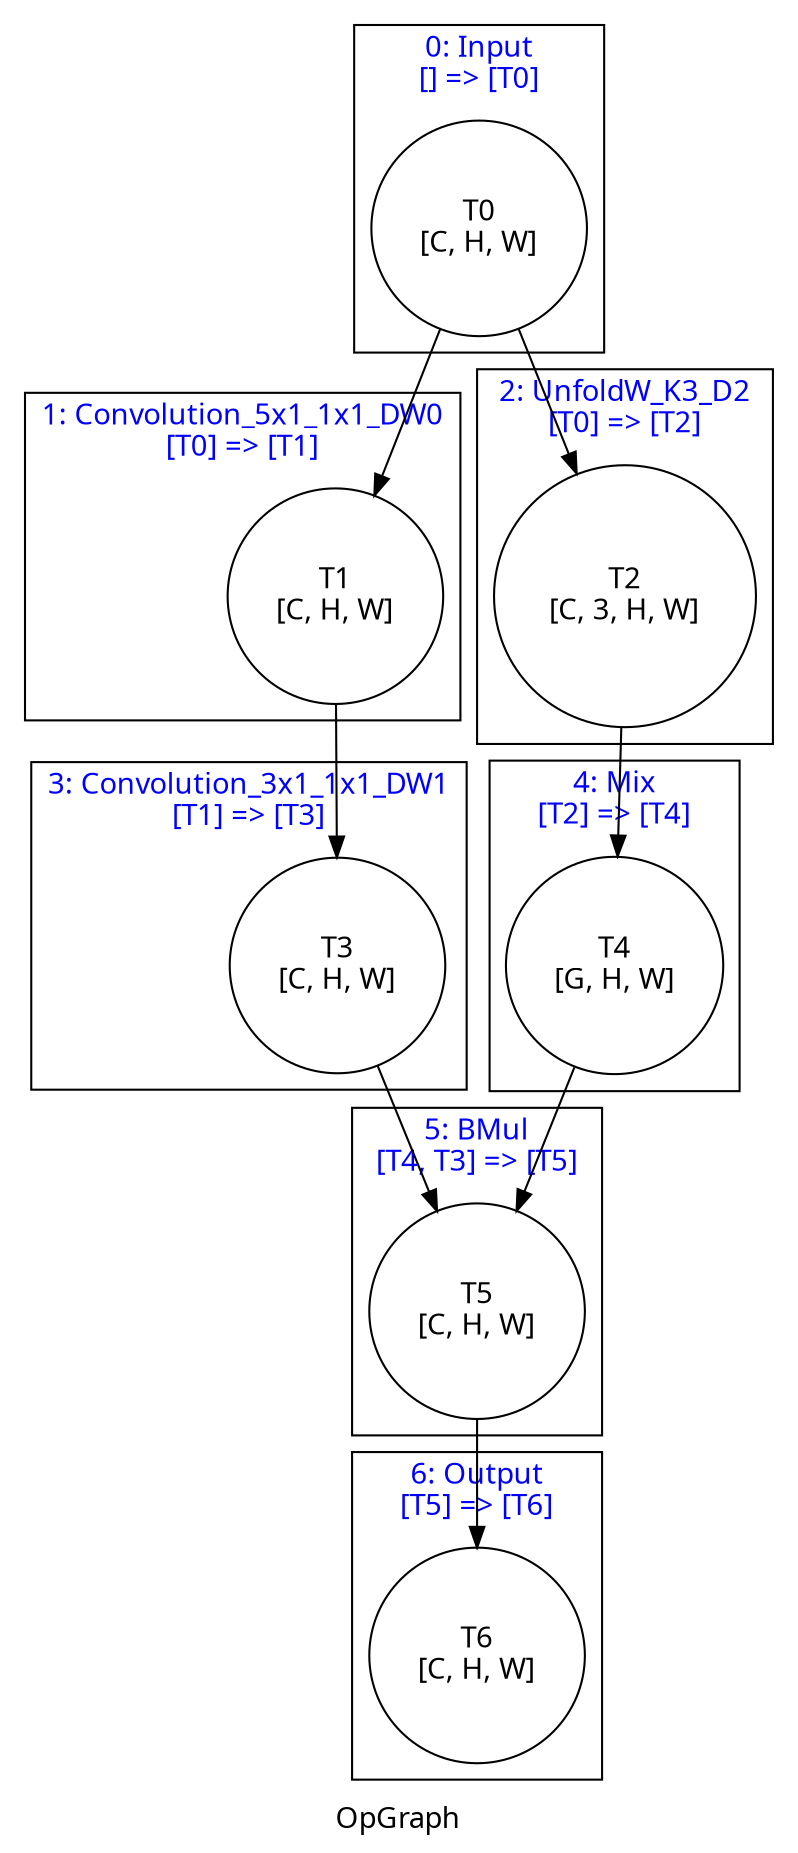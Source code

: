 digraph OpGraph {
    label = "OpGraph"
    fontname = "Graphik";
    subgraph tensors {
        node [shape = circle, color = black, fontname = "Graphik"]
        t_0; t_1; t_2; t_3; t_4; t_5; t_6; 
    }
    subgraph cluster_0 {
        fontcolor = blue;
        label = "0: Input\n[] => [T0]";
        t_0 [label = "T0\n[C, H, W]"];
    }
    subgraph cluster_1 {
        fontcolor = blue;
        label = "1: Convolution_5x1_1x1_DW0\n[T0] => [T1]";
        t_1 [label = "T1\n[C, H, W]"];
    }
    subgraph cluster_2 {
        fontcolor = blue;
        label = "2: UnfoldW_K3_D2\n[T0] => [T2]";
        t_2 [label = "T2\n[C, 3, H, W]"];
    }
    subgraph cluster_3 {
        fontcolor = blue;
        label = "3: Convolution_3x1_1x1_DW1\n[T1] => [T3]";
        t_3 [label = "T3\n[C, H, W]"];
    }
    subgraph cluster_4 {
        fontcolor = blue;
        label = "4: Mix\n[T2] => [T4]";
        t_4 [label = "T4\n[G, H, W]"];
    }
    subgraph cluster_5 {
        fontcolor = blue;
        label = "5: BMul\n[T4, T3] => [T5]";
        t_5 [label = "T5\n[C, H, W]"];
    }
    subgraph cluster_6 {
        fontcolor = blue;
        label = "6: Output\n[T5] => [T6]";
        t_6 [label = "T6\n[C, H, W]"];
    }
    t_0 -> t_1;
    t_0 -> t_2;
    t_1 -> t_3;
    t_2 -> t_4;
    t_3 -> t_5;
    t_4 -> t_5;
    t_5 -> t_6;
}

